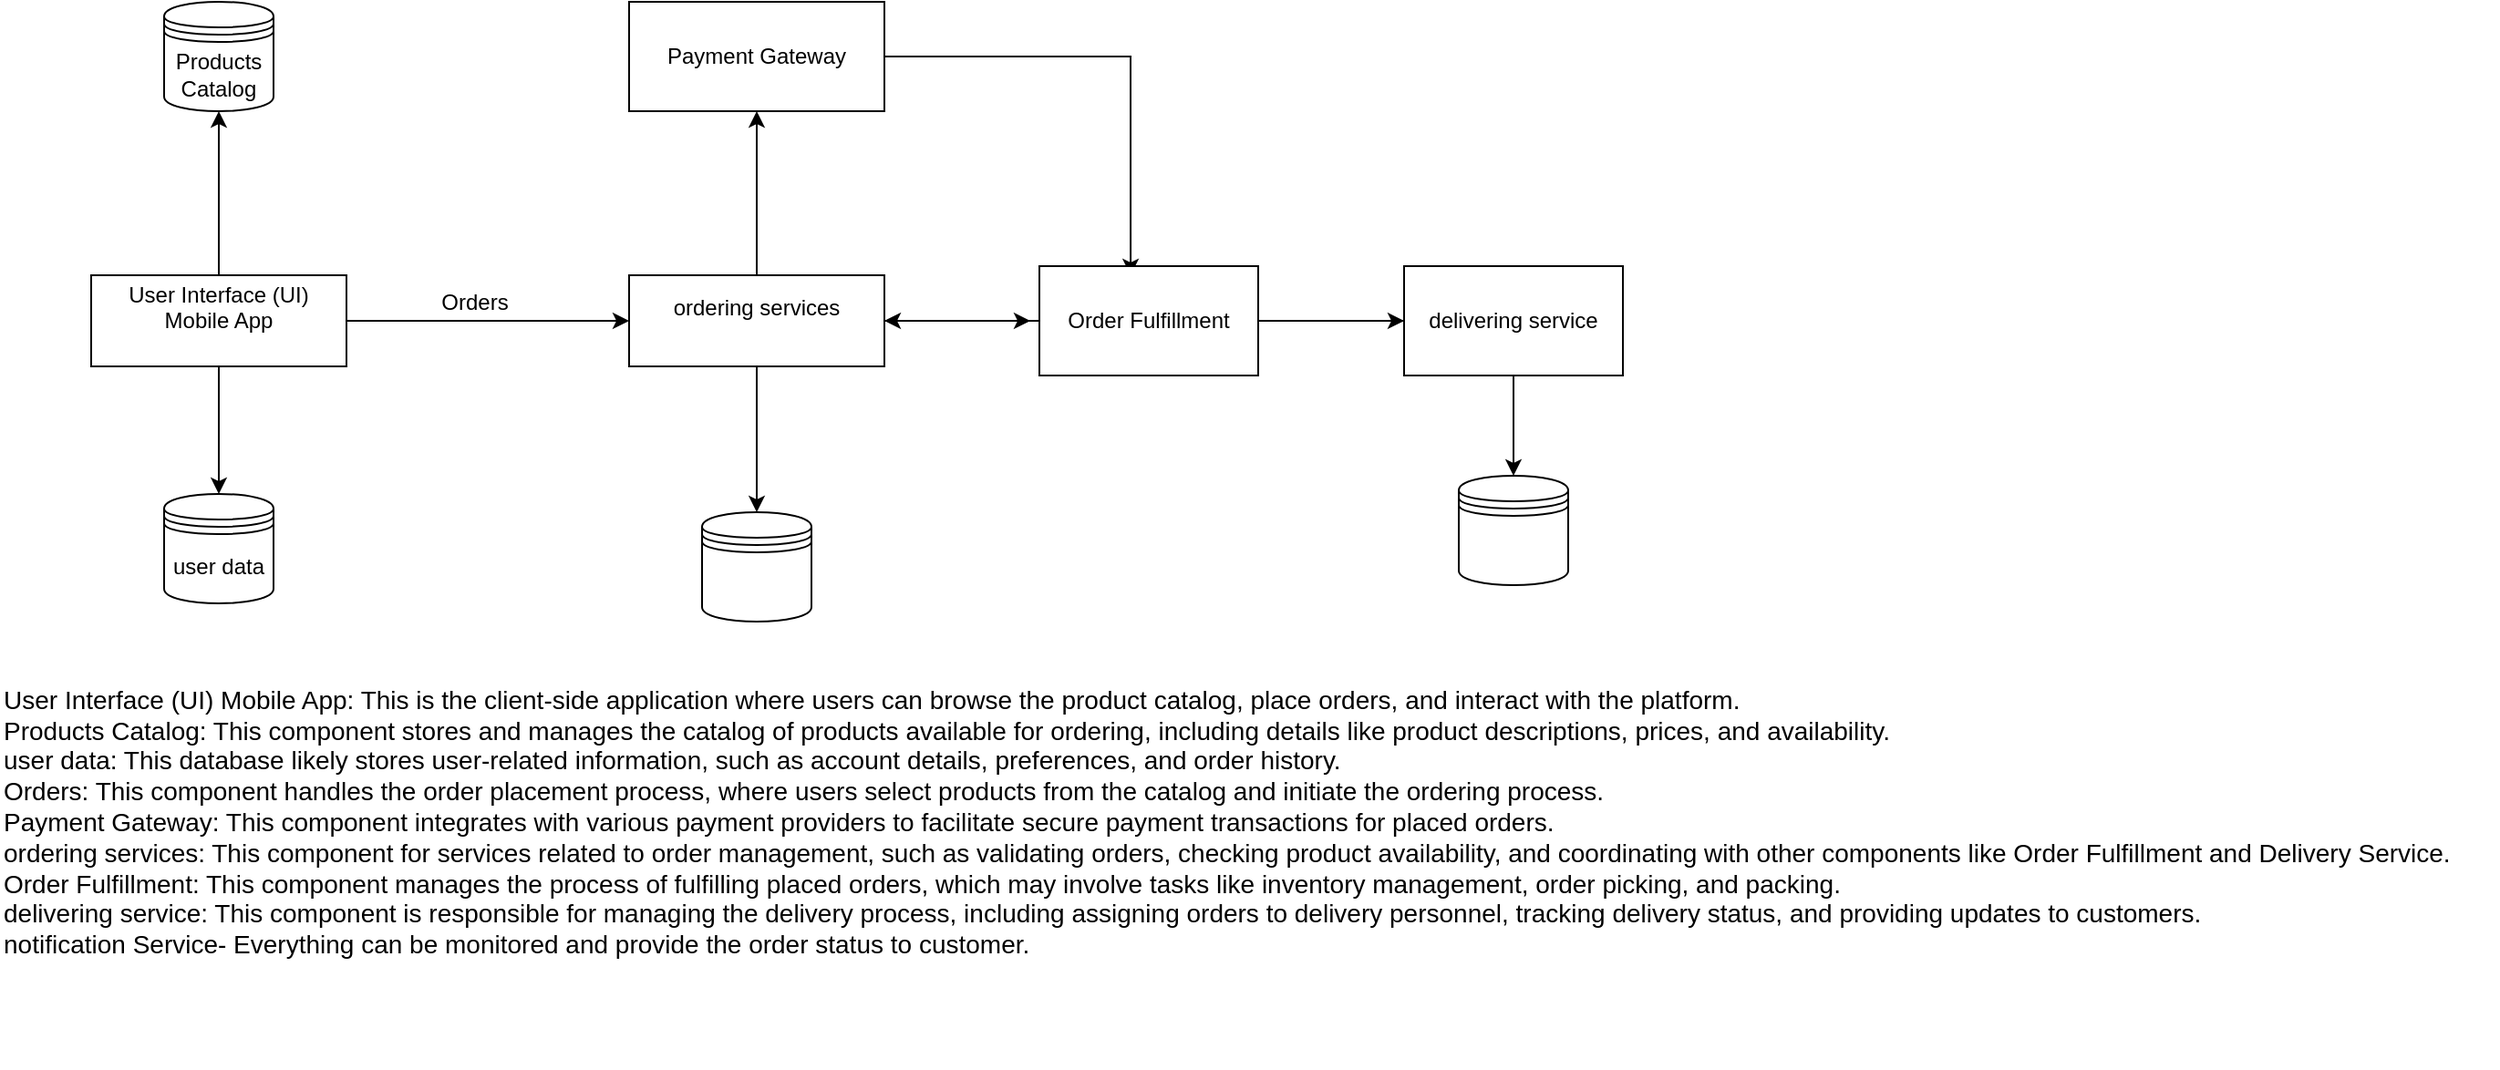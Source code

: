 <mxfile version="24.2.9" type="github">
  <diagram name="Page-1" id="YpglVCuMIgUVX-B_KefH">
    <mxGraphModel dx="1235" dy="709" grid="1" gridSize="10" guides="1" tooltips="1" connect="1" arrows="1" fold="1" page="1" pageScale="1" pageWidth="850" pageHeight="1100" background="none" math="0" shadow="0">
      <root>
        <mxCell id="0" />
        <mxCell id="1" parent="0" />
        <mxCell id="n7GxqaDcqppxYLRzoBgT-16" value="" style="edgeStyle=orthogonalEdgeStyle;rounded=0;orthogonalLoop=1;jettySize=auto;html=1;" edge="1" parent="1" source="n7GxqaDcqppxYLRzoBgT-3" target="n7GxqaDcqppxYLRzoBgT-14">
          <mxGeometry relative="1" as="geometry" />
        </mxCell>
        <mxCell id="n7GxqaDcqppxYLRzoBgT-19" value="" style="edgeStyle=orthogonalEdgeStyle;rounded=0;orthogonalLoop=1;jettySize=auto;html=1;" edge="1" parent="1" source="n7GxqaDcqppxYLRzoBgT-3" target="n7GxqaDcqppxYLRzoBgT-6">
          <mxGeometry relative="1" as="geometry" />
        </mxCell>
        <mxCell id="n7GxqaDcqppxYLRzoBgT-22" style="edgeStyle=orthogonalEdgeStyle;rounded=0;orthogonalLoop=1;jettySize=auto;html=1;entryX=0;entryY=0.5;entryDx=0;entryDy=0;" edge="1" parent="1" source="n7GxqaDcqppxYLRzoBgT-3" target="n7GxqaDcqppxYLRzoBgT-9">
          <mxGeometry relative="1" as="geometry" />
        </mxCell>
        <mxCell id="n7GxqaDcqppxYLRzoBgT-3" value="&lt;br&gt;User Interface (UI)&lt;div&gt;Mobile App&lt;/div&gt;&lt;div&gt;&lt;br&gt;&lt;br&gt;&lt;/div&gt;" style="rounded=0;whiteSpace=wrap;html=1;" vertex="1" parent="1">
          <mxGeometry x="130" y="190" width="140" height="50" as="geometry" />
        </mxCell>
        <mxCell id="n7GxqaDcqppxYLRzoBgT-6" value="user d&lt;span style=&quot;background-color: initial;&quot;&gt;ata&lt;/span&gt;" style="shape=datastore;whiteSpace=wrap;html=1;" vertex="1" parent="1">
          <mxGeometry x="170" y="310" width="60" height="60" as="geometry" />
        </mxCell>
        <mxCell id="n7GxqaDcqppxYLRzoBgT-25" value="" style="edgeStyle=orthogonalEdgeStyle;rounded=0;orthogonalLoop=1;jettySize=auto;html=1;" edge="1" parent="1" source="n7GxqaDcqppxYLRzoBgT-9" target="n7GxqaDcqppxYLRzoBgT-24">
          <mxGeometry relative="1" as="geometry" />
        </mxCell>
        <mxCell id="n7GxqaDcqppxYLRzoBgT-27" value="" style="edgeStyle=orthogonalEdgeStyle;rounded=0;orthogonalLoop=1;jettySize=auto;html=1;" edge="1" parent="1" source="n7GxqaDcqppxYLRzoBgT-9" target="n7GxqaDcqppxYLRzoBgT-26">
          <mxGeometry relative="1" as="geometry" />
        </mxCell>
        <mxCell id="n7GxqaDcqppxYLRzoBgT-29" value="" style="edgeStyle=orthogonalEdgeStyle;rounded=0;orthogonalLoop=1;jettySize=auto;html=1;" edge="1" parent="1" source="n7GxqaDcqppxYLRzoBgT-9">
          <mxGeometry relative="1" as="geometry">
            <mxPoint x="645" y="215" as="targetPoint" />
          </mxGeometry>
        </mxCell>
        <mxCell id="n7GxqaDcqppxYLRzoBgT-37" value="" style="edgeStyle=orthogonalEdgeStyle;rounded=0;orthogonalLoop=1;jettySize=auto;html=1;" edge="1" parent="1" source="n7GxqaDcqppxYLRzoBgT-9" target="n7GxqaDcqppxYLRzoBgT-36">
          <mxGeometry relative="1" as="geometry" />
        </mxCell>
        <mxCell id="n7GxqaDcqppxYLRzoBgT-9" value="&lt;div&gt;ordering services&lt;/div&gt;&lt;div&gt;&lt;br&gt;&lt;/div&gt;" style="rounded=0;whiteSpace=wrap;html=1;" vertex="1" parent="1">
          <mxGeometry x="425" y="190" width="140" height="50" as="geometry" />
        </mxCell>
        <mxCell id="n7GxqaDcqppxYLRzoBgT-14" value="Products&lt;div&gt;&lt;span style=&quot;background-color: initial;&quot;&gt;Catalog&lt;/span&gt;&lt;/div&gt;" style="shape=datastore;whiteSpace=wrap;html=1;" vertex="1" parent="1">
          <mxGeometry x="170" y="40" width="60" height="60" as="geometry" />
        </mxCell>
        <mxCell id="n7GxqaDcqppxYLRzoBgT-23" value="Orders" style="text;html=1;align=center;verticalAlign=middle;resizable=0;points=[];autosize=1;strokeColor=none;fillColor=none;" vertex="1" parent="1">
          <mxGeometry x="310" y="190" width="60" height="30" as="geometry" />
        </mxCell>
        <mxCell id="n7GxqaDcqppxYLRzoBgT-32" style="edgeStyle=orthogonalEdgeStyle;rounded=0;orthogonalLoop=1;jettySize=auto;html=1;entryX=0.417;entryY=0.083;entryDx=0;entryDy=0;entryPerimeter=0;" edge="1" parent="1" source="n7GxqaDcqppxYLRzoBgT-24" target="n7GxqaDcqppxYLRzoBgT-31">
          <mxGeometry relative="1" as="geometry">
            <mxPoint x="700" y="170" as="targetPoint" />
            <Array as="points">
              <mxPoint x="700" y="70" />
            </Array>
          </mxGeometry>
        </mxCell>
        <mxCell id="n7GxqaDcqppxYLRzoBgT-24" value="&lt;div&gt;Payment Gateway&lt;/div&gt;" style="rounded=0;whiteSpace=wrap;html=1;" vertex="1" parent="1">
          <mxGeometry x="425" y="40" width="140" height="60" as="geometry" />
        </mxCell>
        <mxCell id="n7GxqaDcqppxYLRzoBgT-26" value="" style="shape=datastore;whiteSpace=wrap;html=1;" vertex="1" parent="1">
          <mxGeometry x="880" y="300" width="60" height="60" as="geometry" />
        </mxCell>
        <mxCell id="n7GxqaDcqppxYLRzoBgT-33" style="edgeStyle=orthogonalEdgeStyle;rounded=0;orthogonalLoop=1;jettySize=auto;html=1;entryX=1;entryY=0.5;entryDx=0;entryDy=0;" edge="1" parent="1" source="n7GxqaDcqppxYLRzoBgT-31" target="n7GxqaDcqppxYLRzoBgT-9">
          <mxGeometry relative="1" as="geometry" />
        </mxCell>
        <mxCell id="n7GxqaDcqppxYLRzoBgT-35" value="" style="edgeStyle=orthogonalEdgeStyle;rounded=0;orthogonalLoop=1;jettySize=auto;html=1;" edge="1" parent="1" source="n7GxqaDcqppxYLRzoBgT-31" target="n7GxqaDcqppxYLRzoBgT-34">
          <mxGeometry relative="1" as="geometry" />
        </mxCell>
        <mxCell id="n7GxqaDcqppxYLRzoBgT-31" value="&lt;div&gt;Order Fulfillment&lt;/div&gt;" style="rounded=0;whiteSpace=wrap;html=1;" vertex="1" parent="1">
          <mxGeometry x="650" y="185" width="120" height="60" as="geometry" />
        </mxCell>
        <mxCell id="n7GxqaDcqppxYLRzoBgT-34" value="&lt;div&gt;delivering&lt;span style=&quot;background-color: initial;&quot;&gt;&amp;nbsp;service&lt;/span&gt;&lt;/div&gt;" style="rounded=0;whiteSpace=wrap;html=1;" vertex="1" parent="1">
          <mxGeometry x="850" y="185" width="120" height="60" as="geometry" />
        </mxCell>
        <mxCell id="n7GxqaDcqppxYLRzoBgT-36" value="" style="shape=datastore;whiteSpace=wrap;html=1;" vertex="1" parent="1">
          <mxGeometry x="465" y="320" width="60" height="60" as="geometry" />
        </mxCell>
        <mxCell id="n7GxqaDcqppxYLRzoBgT-39" value="&lt;div style=&quot;font-size: 14px;&quot;&gt;&lt;font style=&quot;font-size: 14px;&quot;&gt;User Interface (UI) Mobile App: This is the client-side application where users can browse the product catalog, place orders, and interact with the platform.&lt;/font&gt;&lt;/div&gt;&lt;div style=&quot;font-size: 14px;&quot;&gt;&lt;font style=&quot;font-size: 14px;&quot;&gt;Products Catalog: This component stores and manages the catalog of products available for ordering, including details like product descriptions, prices, and availability.&lt;/font&gt;&lt;/div&gt;&lt;div style=&quot;font-size: 14px;&quot;&gt;&lt;font style=&quot;font-size: 14px;&quot;&gt;user data: This database likely stores user-related information, such as account details, preferences, and order history.&lt;/font&gt;&lt;/div&gt;&lt;div style=&quot;font-size: 14px;&quot;&gt;&lt;font style=&quot;font-size: 14px;&quot;&gt;Orders: This component handles the order placement process, where users select products from the catalog and initiate the ordering process.&lt;/font&gt;&lt;/div&gt;&lt;div style=&quot;font-size: 14px;&quot;&gt;&lt;font style=&quot;font-size: 14px;&quot;&gt;Payment Gateway: This component integrates with various payment providers to facilitate secure payment transactions for placed orders.&lt;/font&gt;&lt;/div&gt;&lt;div style=&quot;font-size: 14px;&quot;&gt;&lt;font style=&quot;font-size: 14px;&quot;&gt;ordering services: This component for services related to order management, such as validating orders, checking product availability, and coordinating with other components like Order Fulfillment and Delivery Service.&lt;/font&gt;&lt;/div&gt;&lt;div style=&quot;font-size: 14px;&quot;&gt;&lt;font style=&quot;font-size: 14px;&quot;&gt;Order Fulfillment: This component manages the process of fulfilling placed orders, which may involve tasks like inventory management, order picking, and packing.&lt;/font&gt;&lt;/div&gt;&lt;div style=&quot;font-size: 14px;&quot;&gt;&lt;font style=&quot;font-size: 14px;&quot;&gt;delivering service: This component is responsible for managing the delivery process, including assigning orders to delivery personnel, tracking delivery status, and providing updates to customers.&lt;/font&gt;&lt;/div&gt;&lt;div style=&quot;font-size: 14px;&quot;&gt;&lt;span style=&quot;background-color: initial;&quot;&gt;notification Service- Everything can be monitored and provide the order status to customer.&lt;/span&gt;&lt;br&gt;&lt;/div&gt;&lt;div style=&quot;font-size: 14px;&quot;&gt;&lt;font style=&quot;font-size: 14px;&quot;&gt;&lt;br&gt;&lt;/font&gt;&lt;/div&gt;&lt;div style=&quot;font-size: 14px;&quot;&gt;&lt;font style=&quot;font-size: 14px;&quot;&gt;&lt;br&gt;&lt;/font&gt;&lt;/div&gt;&lt;div style=&quot;font-size: 14px;&quot;&gt;&lt;font style=&quot;font-size: 14px;&quot;&gt;&lt;br&gt;&lt;/font&gt;&lt;/div&gt;" style="text;html=1;align=left;verticalAlign=middle;resizable=0;points=[];autosize=1;strokeColor=none;fillColor=none;" vertex="1" parent="1">
          <mxGeometry x="80" y="405" width="1370" height="220" as="geometry" />
        </mxCell>
      </root>
    </mxGraphModel>
  </diagram>
</mxfile>
